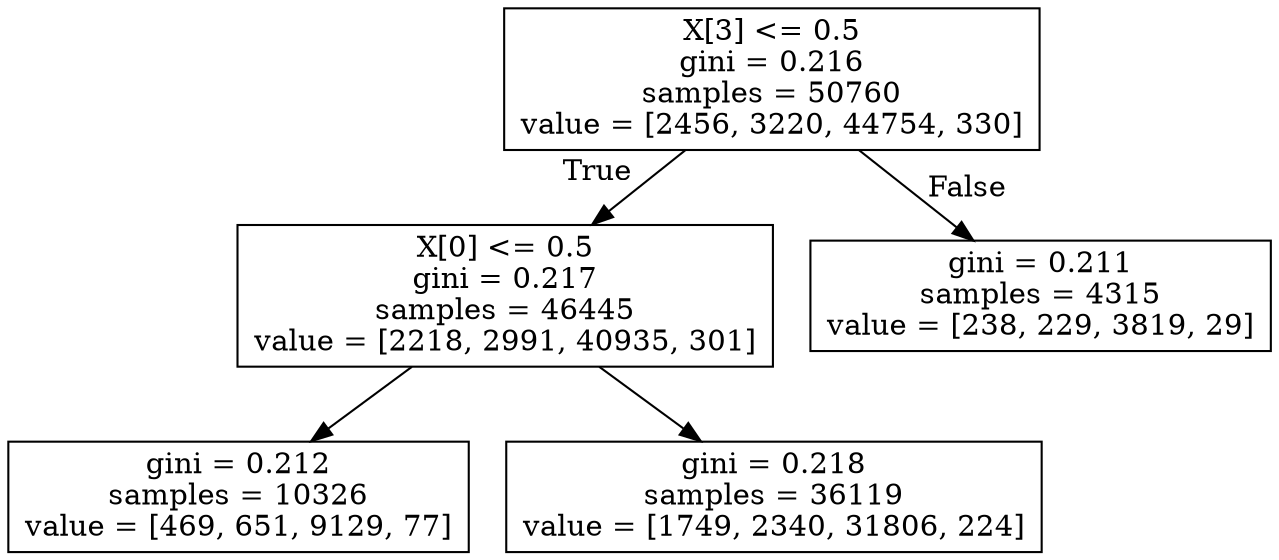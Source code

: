 digraph Tree {
node [shape=box] ;
0 [label="X[3] <= 0.5\ngini = 0.216\nsamples = 50760\nvalue = [2456, 3220, 44754, 330]"] ;
1 [label="X[0] <= 0.5\ngini = 0.217\nsamples = 46445\nvalue = [2218, 2991, 40935, 301]"] ;
0 -> 1 [labeldistance=2.5, labelangle=45, headlabel="True"] ;
2 [label="gini = 0.212\nsamples = 10326\nvalue = [469, 651, 9129, 77]"] ;
1 -> 2 ;
3 [label="gini = 0.218\nsamples = 36119\nvalue = [1749, 2340, 31806, 224]"] ;
1 -> 3 ;
4 [label="gini = 0.211\nsamples = 4315\nvalue = [238, 229, 3819, 29]"] ;
0 -> 4 [labeldistance=2.5, labelangle=-45, headlabel="False"] ;
}